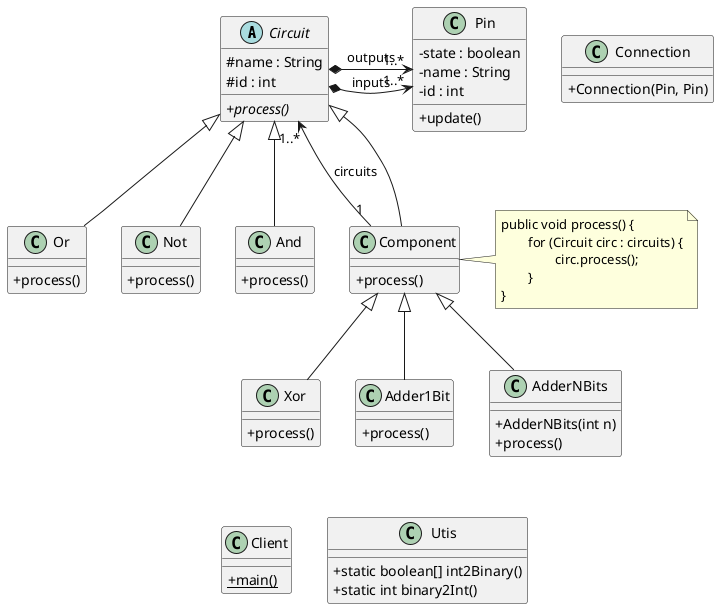 @startuml

skinparam classAttributeIconSize 0
'skinparam linetype polyline

abstract class Circuit {
# name : String
# id : int
+ {abstract} process()
}

class Component {
+ process()
}

class And {
+ process()
}

class Or {
+ process()
}

class Not {
+ process()
}

Circuit <|-down- And
Circuit <|-down- Or
Circuit <|-down- Not
Circuit <|-down- Component

' put Component to the right of And, Or, Not
Or -right[hidden]-> Component
Not -right[hidden]-> Component
And -right[hidden]-> Component

Component "1" -left-> "1..*" Circuit : circuits

note right of Component
	public void process() {
		for (Circuit circ : circuits) {
			circ.process();
		}
	}
end note

class Pin {
- state : boolean
- name : String
- id : int
+ update()
}

Circuit *-left> "1..*" Pin : inputs
Circuit *-> "1..*" Pin : outputs

class Connection {
+ Connection(Pin, Pin)
}

class Xor {
+ process()
}

class Adder1Bit {
+ process()
}

class AdderNBits {
+ AdderNBits(int n)
+ process()
}

Component <|-down- Xor
Component <|-down- Adder1Bit
Component <|-down- AdderNBits

class Client {
+ {static} main()
}

Client -[hidden]up-> Xor

class Utis {
+ static boolean[] int2Binary()
+ static int binary2Int()
}

Xor -[hidden]right-> Adder1Bit
Adder1Bit -[hidden]right-> AdderNBits
Utis -[hidden]up-> Adder1Bit


@enduml